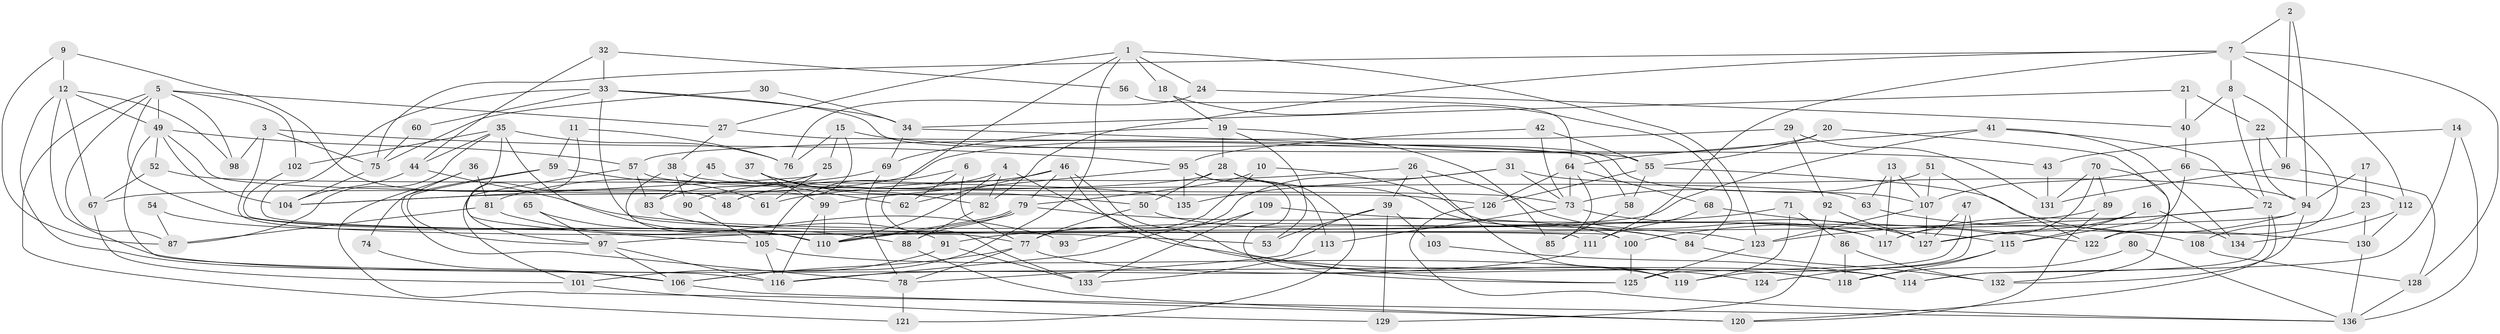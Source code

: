 // Generated by graph-tools (version 1.1) at 2025/02/03/09/25 03:02:10]
// undirected, 136 vertices, 272 edges
graph export_dot {
graph [start="1"]
  node [color=gray90,style=filled];
  1;
  2;
  3;
  4;
  5;
  6;
  7;
  8;
  9;
  10;
  11;
  12;
  13;
  14;
  15;
  16;
  17;
  18;
  19;
  20;
  21;
  22;
  23;
  24;
  25;
  26;
  27;
  28;
  29;
  30;
  31;
  32;
  33;
  34;
  35;
  36;
  37;
  38;
  39;
  40;
  41;
  42;
  43;
  44;
  45;
  46;
  47;
  48;
  49;
  50;
  51;
  52;
  53;
  54;
  55;
  56;
  57;
  58;
  59;
  60;
  61;
  62;
  63;
  64;
  65;
  66;
  67;
  68;
  69;
  70;
  71;
  72;
  73;
  74;
  75;
  76;
  77;
  78;
  79;
  80;
  81;
  82;
  83;
  84;
  85;
  86;
  87;
  88;
  89;
  90;
  91;
  92;
  93;
  94;
  95;
  96;
  97;
  98;
  99;
  100;
  101;
  102;
  103;
  104;
  105;
  106;
  107;
  108;
  109;
  110;
  111;
  112;
  113;
  114;
  115;
  116;
  117;
  118;
  119;
  120;
  121;
  122;
  123;
  124;
  125;
  126;
  127;
  128;
  129;
  130;
  131;
  132;
  133;
  134;
  135;
  136;
  1 -- 27;
  1 -- 106;
  1 -- 18;
  1 -- 24;
  1 -- 123;
  1 -- 133;
  2 -- 96;
  2 -- 7;
  2 -- 94;
  3 -- 95;
  3 -- 77;
  3 -- 75;
  3 -- 98;
  4 -- 82;
  4 -- 110;
  4 -- 90;
  4 -- 124;
  5 -- 49;
  5 -- 110;
  5 -- 27;
  5 -- 87;
  5 -- 98;
  5 -- 102;
  5 -- 121;
  6 -- 105;
  6 -- 77;
  6 -- 62;
  7 -- 111;
  7 -- 8;
  7 -- 75;
  7 -- 82;
  7 -- 112;
  7 -- 128;
  8 -- 72;
  8 -- 40;
  8 -- 122;
  9 -- 12;
  9 -- 87;
  9 -- 48;
  10 -- 84;
  10 -- 77;
  10 -- 79;
  11 -- 59;
  11 -- 97;
  11 -- 76;
  12 -- 98;
  12 -- 49;
  12 -- 67;
  12 -- 106;
  12 -- 114;
  13 -- 117;
  13 -- 107;
  13 -- 63;
  14 -- 114;
  14 -- 136;
  14 -- 43;
  15 -- 48;
  15 -- 76;
  15 -- 25;
  15 -- 43;
  16 -- 127;
  16 -- 134;
  16 -- 115;
  17 -- 94;
  17 -- 23;
  18 -- 84;
  18 -- 19;
  19 -- 69;
  19 -- 28;
  19 -- 53;
  19 -- 85;
  20 -- 122;
  20 -- 104;
  20 -- 55;
  21 -- 40;
  21 -- 22;
  21 -- 34;
  22 -- 96;
  22 -- 94;
  23 -- 130;
  23 -- 108;
  24 -- 76;
  24 -- 40;
  25 -- 104;
  25 -- 61;
  25 -- 83;
  26 -- 119;
  26 -- 39;
  26 -- 61;
  26 -- 117;
  27 -- 38;
  27 -- 58;
  28 -- 67;
  28 -- 50;
  28 -- 100;
  28 -- 121;
  29 -- 57;
  29 -- 131;
  29 -- 92;
  30 -- 75;
  30 -- 34;
  31 -- 94;
  31 -- 73;
  31 -- 93;
  31 -- 135;
  32 -- 44;
  32 -- 33;
  32 -- 56;
  33 -- 53;
  33 -- 34;
  33 -- 60;
  33 -- 100;
  33 -- 107;
  34 -- 55;
  34 -- 69;
  35 -- 44;
  35 -- 88;
  35 -- 76;
  35 -- 87;
  35 -- 102;
  35 -- 105;
  36 -- 78;
  36 -- 136;
  36 -- 81;
  37 -- 99;
  37 -- 50;
  37 -- 82;
  38 -- 73;
  38 -- 90;
  38 -- 110;
  39 -- 78;
  39 -- 129;
  39 -- 53;
  39 -- 103;
  40 -- 66;
  41 -- 72;
  41 -- 110;
  41 -- 64;
  41 -- 134;
  42 -- 73;
  42 -- 55;
  42 -- 95;
  43 -- 131;
  44 -- 104;
  44 -- 123;
  45 -- 62;
  45 -- 83;
  46 -- 125;
  46 -- 79;
  46 -- 48;
  46 -- 62;
  46 -- 118;
  47 -- 127;
  47 -- 125;
  47 -- 119;
  49 -- 116;
  49 -- 52;
  49 -- 57;
  49 -- 104;
  49 -- 126;
  50 -- 77;
  50 -- 117;
  51 -- 122;
  51 -- 73;
  51 -- 107;
  52 -- 135;
  52 -- 67;
  54 -- 110;
  54 -- 87;
  55 -- 126;
  55 -- 58;
  55 -- 130;
  56 -- 64;
  57 -- 83;
  57 -- 63;
  57 -- 101;
  58 -- 85;
  59 -- 97;
  59 -- 61;
  59 -- 74;
  60 -- 75;
  63 -- 108;
  64 -- 85;
  64 -- 68;
  64 -- 73;
  64 -- 126;
  65 -- 97;
  65 -- 110;
  66 -- 115;
  66 -- 107;
  66 -- 112;
  67 -- 101;
  68 -- 111;
  68 -- 122;
  69 -- 81;
  69 -- 78;
  70 -- 89;
  70 -- 117;
  70 -- 131;
  70 -- 132;
  71 -- 119;
  71 -- 86;
  71 -- 91;
  72 -- 117;
  72 -- 123;
  72 -- 114;
  72 -- 120;
  73 -- 113;
  73 -- 127;
  74 -- 106;
  75 -- 104;
  77 -- 78;
  77 -- 106;
  77 -- 118;
  78 -- 121;
  79 -- 110;
  79 -- 110;
  79 -- 84;
  79 -- 88;
  80 -- 136;
  80 -- 118;
  81 -- 87;
  81 -- 93;
  82 -- 88;
  83 -- 91;
  84 -- 132;
  86 -- 132;
  86 -- 118;
  88 -- 120;
  89 -- 100;
  89 -- 120;
  90 -- 105;
  91 -- 133;
  91 -- 101;
  92 -- 127;
  92 -- 129;
  94 -- 127;
  94 -- 97;
  94 -- 132;
  95 -- 125;
  95 -- 99;
  95 -- 113;
  95 -- 135;
  96 -- 131;
  96 -- 128;
  97 -- 106;
  97 -- 116;
  99 -- 110;
  99 -- 116;
  100 -- 125;
  101 -- 129;
  102 -- 111;
  103 -- 114;
  105 -- 116;
  105 -- 119;
  106 -- 120;
  107 -- 123;
  107 -- 127;
  108 -- 128;
  109 -- 116;
  109 -- 115;
  109 -- 133;
  111 -- 116;
  112 -- 130;
  112 -- 134;
  113 -- 133;
  115 -- 118;
  115 -- 124;
  123 -- 125;
  126 -- 136;
  128 -- 136;
  130 -- 136;
}
